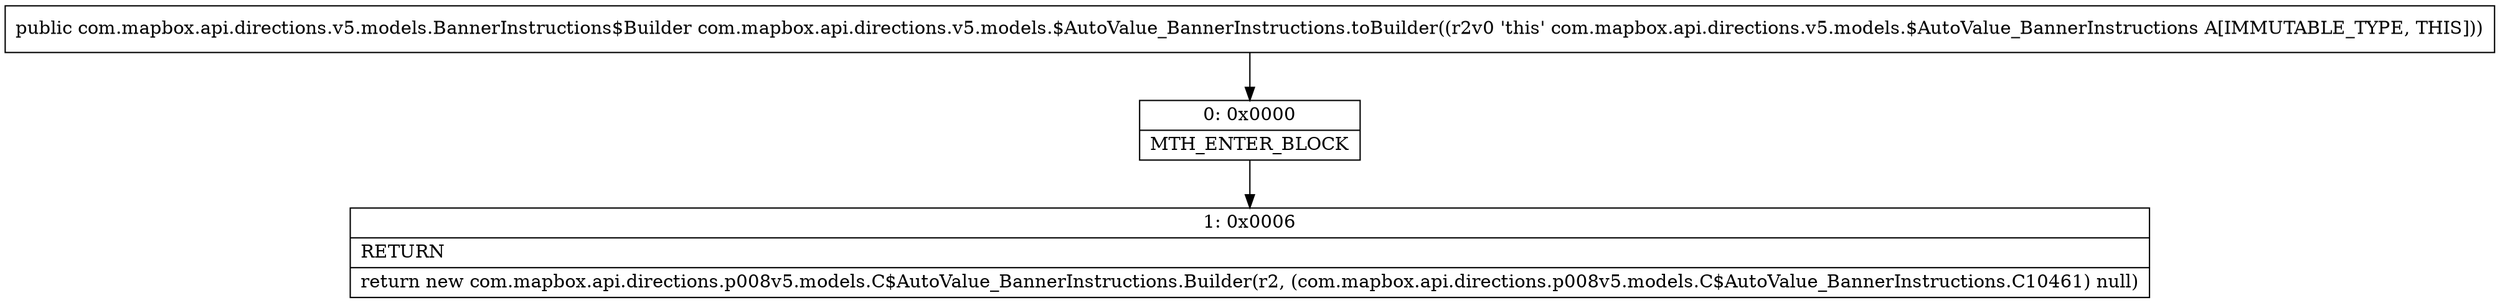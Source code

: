 digraph "CFG forcom.mapbox.api.directions.v5.models.$AutoValue_BannerInstructions.toBuilder()Lcom\/mapbox\/api\/directions\/v5\/models\/BannerInstructions$Builder;" {
Node_0 [shape=record,label="{0\:\ 0x0000|MTH_ENTER_BLOCK\l}"];
Node_1 [shape=record,label="{1\:\ 0x0006|RETURN\l|return new com.mapbox.api.directions.p008v5.models.C$AutoValue_BannerInstructions.Builder(r2, (com.mapbox.api.directions.p008v5.models.C$AutoValue_BannerInstructions.C10461) null)\l}"];
MethodNode[shape=record,label="{public com.mapbox.api.directions.v5.models.BannerInstructions$Builder com.mapbox.api.directions.v5.models.$AutoValue_BannerInstructions.toBuilder((r2v0 'this' com.mapbox.api.directions.v5.models.$AutoValue_BannerInstructions A[IMMUTABLE_TYPE, THIS])) }"];
MethodNode -> Node_0;
Node_0 -> Node_1;
}

